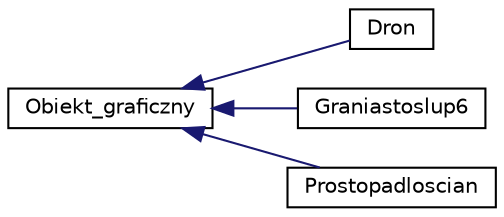 digraph "Graphical Class Hierarchy"
{
  edge [fontname="Helvetica",fontsize="10",labelfontname="Helvetica",labelfontsize="10"];
  node [fontname="Helvetica",fontsize="10",shape=record];
  rankdir="LR";
  Node0 [label="Obiekt_graficzny",height=0.2,width=0.4,color="black", fillcolor="white", style="filled",URL="$class_obiekt__graficzny.html"];
  Node0 -> Node1 [dir="back",color="midnightblue",fontsize="10",style="solid",fontname="Helvetica"];
  Node1 [label="Dron",height=0.2,width=0.4,color="black", fillcolor="white", style="filled",URL="$class_dron.html"];
  Node0 -> Node2 [dir="back",color="midnightblue",fontsize="10",style="solid",fontname="Helvetica"];
  Node2 [label="Graniastoslup6",height=0.2,width=0.4,color="black", fillcolor="white", style="filled",URL="$class_graniastoslup6.html"];
  Node0 -> Node3 [dir="back",color="midnightblue",fontsize="10",style="solid",fontname="Helvetica"];
  Node3 [label="Prostopadloscian",height=0.2,width=0.4,color="black", fillcolor="white", style="filled",URL="$class_prostopadloscian.html"];
}
